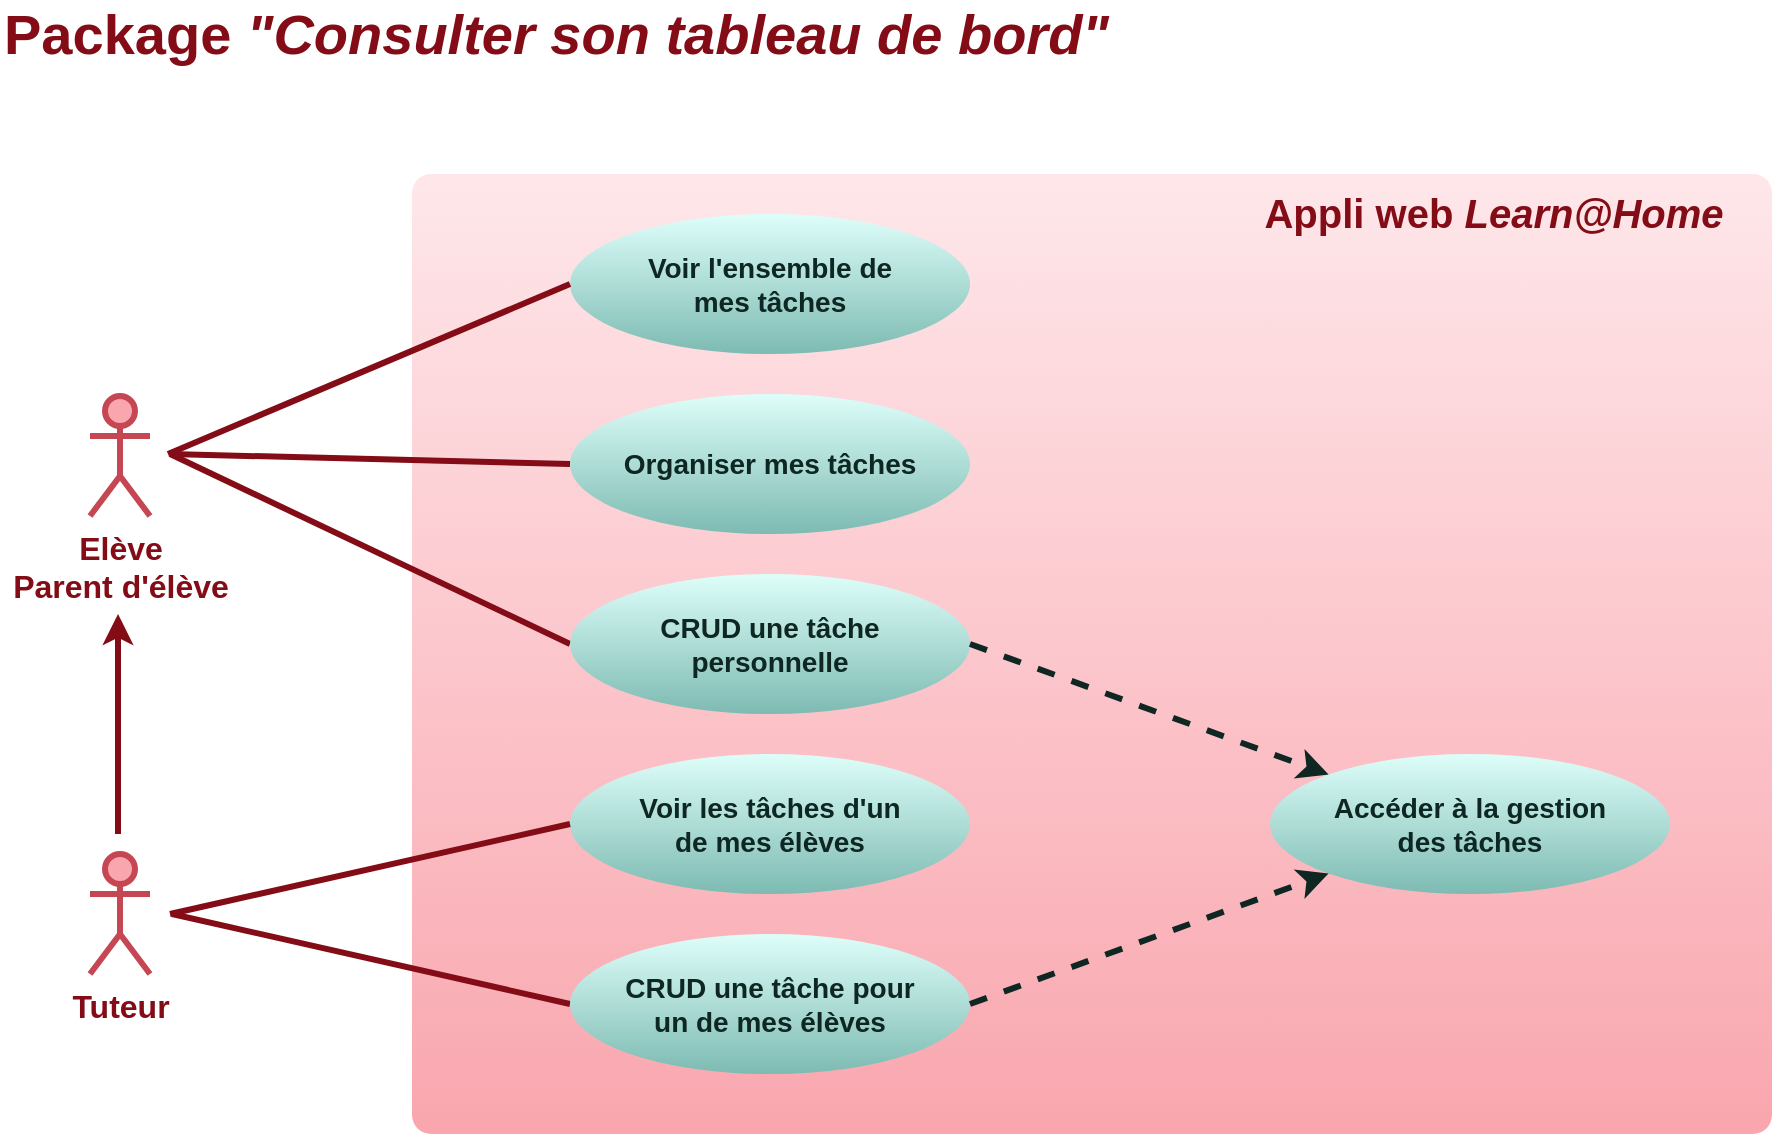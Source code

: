 <mxfile>
    <diagram id="AmlEpA3_1aYCrx1T0YUR" name="Page-1">
        <mxGraphModel dx="972" dy="757" grid="0" gridSize="10" guides="1" tooltips="1" connect="1" arrows="1" fold="1" page="1" pageScale="1" pageWidth="1169" pageHeight="827" background="#ffffff" math="0" shadow="0">
            <root>
                <mxCell id="0"/>
                <mxCell id="1" parent="0"/>
                <mxCell id="2" value="&lt;font style=&quot;font-size: 16px&quot;&gt;Elève&lt;br&gt;Parent d'élève&lt;/font&gt;" style="shape=umlActor;verticalLabelPosition=bottom;verticalAlign=top;html=1;strokeWidth=3;strokeColor=#C64754;fillColor=#f9a6ae;fontColor=#830C17;fontStyle=1" parent="1" vertex="1">
                    <mxGeometry x="80" y="251" width="30" height="60" as="geometry"/>
                </mxCell>
                <mxCell id="9" value="&lt;div&gt;&lt;b style=&quot;color: rgb(131 , 12 , 23) ; font-size: 28px&quot;&gt;Package &lt;i&gt;&quot;Consulter son tableau de bord&quot;&lt;/i&gt;&lt;/b&gt;&lt;/div&gt;" style="text;html=1;strokeColor=none;fillColor=none;align=left;verticalAlign=middle;whiteSpace=wrap;rounded=0;fontColor=#660000;" parent="1" vertex="1">
                    <mxGeometry x="35" y="60" width="567" height="20" as="geometry"/>
                </mxCell>
                <mxCell id="10" value="" style="rounded=1;whiteSpace=wrap;html=1;fontColor=#660000;strokeWidth=3;strokeColor=none;fillColor=#F9A6AE;gradientColor=#fee7ea;gradientDirection=north;arcSize=2;" parent="1" vertex="1">
                    <mxGeometry x="241" y="140" width="680" height="480" as="geometry"/>
                </mxCell>
                <mxCell id="12" value="&lt;font style=&quot;font-size: 16px&quot;&gt;Tuteur&lt;br&gt;&lt;/font&gt;" style="shape=umlActor;verticalLabelPosition=bottom;verticalAlign=top;html=1;strokeWidth=3;strokeColor=#C64754;fillColor=#f9a6ae;fontColor=#830C17;fontStyle=1" parent="1" vertex="1">
                    <mxGeometry x="80" y="480" width="30" height="60" as="geometry"/>
                </mxCell>
                <mxCell id="13" value="&lt;font color=&quot;#830c17&quot;&gt;&lt;span style=&quot;font-size: 20px&quot;&gt;&lt;b&gt;Appli web&lt;i&gt; Learn@Home&lt;/i&gt;&lt;/b&gt;&lt;/span&gt;&lt;/font&gt;" style="text;html=1;strokeColor=none;fillColor=none;align=center;verticalAlign=middle;whiteSpace=wrap;rounded=0;fontColor=#660000;" parent="1" vertex="1">
                    <mxGeometry x="657" y="149" width="250" height="20" as="geometry"/>
                </mxCell>
                <mxCell id="19" value="&lt;font style=&quot;font-size: 14px&quot;&gt;&lt;b&gt;Voir les tâches d'un&lt;br&gt;de mes élèves&lt;br&gt;&lt;/b&gt;&lt;/font&gt;" style="ellipse;whiteSpace=wrap;html=1;rounded=1;strokeWidth=3;fontColor=#0e2723;strokeColor=none;fillColor=#defefa;gradientColor=#7dbbb2;" parent="1" vertex="1">
                    <mxGeometry x="320" y="430" width="200" height="70" as="geometry"/>
                </mxCell>
                <mxCell id="31" value="" style="endArrow=none;html=1;fontColor=#0e2723;strokeWidth=3;strokeColor=#830C17;exitX=0;exitY=0.5;exitDx=0;exitDy=0;" parent="1" source="40" edge="1">
                    <mxGeometry width="50" height="50" relative="1" as="geometry">
                        <mxPoint x="338.5" y="292" as="sourcePoint"/>
                        <mxPoint x="120" y="280" as="targetPoint"/>
                    </mxGeometry>
                </mxCell>
                <mxCell id="34" value="" style="endArrow=none;html=1;fontColor=#0e2723;strokeWidth=3;strokeColor=#830C17;exitX=0;exitY=0.5;exitDx=0;exitDy=0;" parent="1" source="19" edge="1">
                    <mxGeometry width="50" height="50" relative="1" as="geometry">
                        <mxPoint x="338.5" y="122" as="sourcePoint"/>
                        <mxPoint x="120" y="510" as="targetPoint"/>
                    </mxGeometry>
                </mxCell>
                <mxCell id="37" value="&lt;font style=&quot;font-size: 14px&quot;&gt;&lt;b&gt;Voir l'ensemble de&lt;br&gt;mes tâches&lt;br&gt;&lt;/b&gt;&lt;/font&gt;" style="ellipse;whiteSpace=wrap;html=1;rounded=1;strokeWidth=3;fontColor=#0e2723;strokeColor=none;fillColor=#defefa;gradientColor=#7dbbb2;" parent="1" vertex="1">
                    <mxGeometry x="320" y="160" width="200" height="70" as="geometry"/>
                </mxCell>
                <mxCell id="38" value="" style="endArrow=none;html=1;fontColor=#0e2723;strokeWidth=3;strokeColor=#830C17;exitX=0;exitY=0.5;exitDx=0;exitDy=0;" parent="1" source="37" edge="1">
                    <mxGeometry width="50" height="50" relative="1" as="geometry">
                        <mxPoint x="495" y="530" as="sourcePoint"/>
                        <mxPoint x="119" y="280" as="targetPoint"/>
                    </mxGeometry>
                </mxCell>
                <mxCell id="39" value="" style="endArrow=none;html=1;fontColor=#0e2723;strokeWidth=3;strokeColor=#830C17;exitX=0;exitY=0.5;exitDx=0;exitDy=0;" parent="1" source="41" edge="1">
                    <mxGeometry width="50" height="50" relative="1" as="geometry">
                        <mxPoint x="495" y="212" as="sourcePoint"/>
                        <mxPoint x="121" y="510" as="targetPoint"/>
                    </mxGeometry>
                </mxCell>
                <mxCell id="40" value="&lt;font style=&quot;font-size: 14px&quot;&gt;&lt;b&gt;CRUD une tâche&lt;br&gt;personnelle&lt;br&gt;&lt;/b&gt;&lt;/font&gt;" style="ellipse;whiteSpace=wrap;html=1;rounded=1;strokeWidth=3;fontColor=#0e2723;strokeColor=none;fillColor=#defefa;gradientColor=#7dbbb2;" vertex="1" parent="1">
                    <mxGeometry x="320" y="340" width="200" height="70" as="geometry"/>
                </mxCell>
                <mxCell id="41" value="&lt;font&gt;&lt;b style=&quot;font-size: 14px&quot;&gt;&lt;font style=&quot;font-size: 14px&quot;&gt;CRUD une tâche pour &lt;br&gt;un de mes élèves&lt;/font&gt;&lt;br&gt;&lt;/b&gt;&lt;/font&gt;" style="ellipse;whiteSpace=wrap;html=1;rounded=1;strokeWidth=3;fontColor=#0e2723;strokeColor=none;fillColor=#defefa;gradientColor=#7dbbb2;" vertex="1" parent="1">
                    <mxGeometry x="320" y="520" width="200" height="70" as="geometry"/>
                </mxCell>
                <mxCell id="42" value="&lt;font style=&quot;font-size: 14px&quot;&gt;&lt;b&gt;Accéder à la gestion&lt;br&gt;des tâches&lt;br&gt;&lt;/b&gt;&lt;/font&gt;" style="ellipse;whiteSpace=wrap;html=1;rounded=1;strokeWidth=3;fontColor=#0e2723;strokeColor=none;fillColor=#defefa;gradientColor=#7dbbb2;" vertex="1" parent="1">
                    <mxGeometry x="670" y="430" width="200" height="70" as="geometry"/>
                </mxCell>
                <mxCell id="43" value="" style="endArrow=classic;html=1;fontColor=#0e2723;strokeColor=#0E2723;strokeWidth=3;exitX=1;exitY=0.5;exitDx=0;exitDy=0;dashed=1;entryX=0;entryY=0;entryDx=0;entryDy=0;" edge="1" parent="1" source="40" target="42">
                    <mxGeometry width="50" height="50" relative="1" as="geometry">
                        <mxPoint x="520" y="535" as="sourcePoint"/>
                        <mxPoint x="820" y="485" as="targetPoint"/>
                    </mxGeometry>
                </mxCell>
                <mxCell id="44" value="&lt;font style=&quot;font-size: 14px&quot;&gt;&lt;b&gt;Organiser mes tâches&lt;br&gt;&lt;/b&gt;&lt;/font&gt;" style="ellipse;whiteSpace=wrap;html=1;rounded=1;strokeWidth=3;fontColor=#0e2723;strokeColor=none;fillColor=#defefa;gradientColor=#7dbbb2;" vertex="1" parent="1">
                    <mxGeometry x="320" y="250" width="200" height="70" as="geometry"/>
                </mxCell>
                <mxCell id="48" value="" style="endArrow=classic;html=1;fontColor=#0e2723;strokeColor=#0E2723;strokeWidth=3;exitX=1;exitY=0.5;exitDx=0;exitDy=0;dashed=1;entryX=0;entryY=1;entryDx=0;entryDy=0;" edge="1" parent="1" source="41" target="42">
                    <mxGeometry width="50" height="50" relative="1" as="geometry">
                        <mxPoint x="530" y="195" as="sourcePoint"/>
                        <mxPoint x="721.289" y="320.251" as="targetPoint"/>
                    </mxGeometry>
                </mxCell>
                <mxCell id="51" value="" style="endArrow=none;html=1;fontColor=#0e2723;strokeWidth=3;strokeColor=#830C17;exitX=0;exitY=0.5;exitDx=0;exitDy=0;" edge="1" parent="1" source="44">
                    <mxGeometry width="50" height="50" relative="1" as="geometry">
                        <mxPoint x="330" y="205" as="sourcePoint"/>
                        <mxPoint x="120" y="280" as="targetPoint"/>
                    </mxGeometry>
                </mxCell>
                <mxCell id="60" value="" style="endArrow=classic;html=1;fontColor=#0e2723;strokeWidth=3;strokeColor=#830C17;" edge="1" parent="1">
                    <mxGeometry width="50" height="50" relative="1" as="geometry">
                        <mxPoint x="94" y="470" as="sourcePoint"/>
                        <mxPoint x="94" y="360" as="targetPoint"/>
                    </mxGeometry>
                </mxCell>
            </root>
        </mxGraphModel>
    </diagram>
</mxfile>